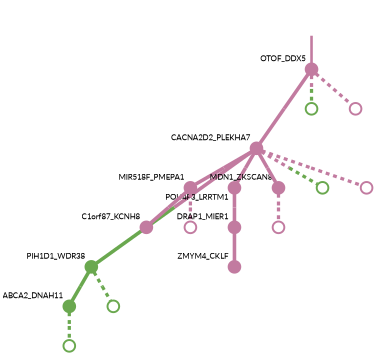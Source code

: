 strict digraph  {
graph[splines=false]; nodesep=0.7; rankdir=TB; ranksep=0.6; forcelabels=true; dpi=600; size=2.5;
0 [color="#c27ba0ff", fillcolor="#c27ba0ff", fixedsize=true, fontname=Lato, fontsize="12pt", height="0.25", label="", penwidth=3, shape=circle, style=filled, xlabel=OTOF_DDX5];
2 [color="#c27ba0ff", fillcolor="#c27ba0ff", fixedsize=true, fontname=Lato, fontsize="12pt", height="0.25", label="", penwidth=3, shape=circle, style=filled, xlabel=CACNA2D2_PLEKHA7];
10 [color="#6aa84fff", fillcolor="#6aa84fff", fixedsize=true, fontname=Lato, fontsize="12pt", height="0.25", label="", penwidth=3, shape=circle, style=solid, xlabel=""];
14 [color="#c27ba0ff", fillcolor="#c27ba0ff", fixedsize=true, fontname=Lato, fontsize="12pt", height="0.25", label="", penwidth=3, shape=circle, style=solid, xlabel=""];
1 [color="#6aa84fff", fillcolor="#6aa84fff", fixedsize=true, fontname=Lato, fontsize="12pt", height="0.25", label="", penwidth=3, shape=circle, style=filled, xlabel=PIH1D1_WDR38];
8 [color="#6aa84fff", fillcolor="#6aa84fff", fixedsize=true, fontname=Lato, fontsize="12pt", height="0.25", label="", penwidth=3, shape=circle, style=filled, xlabel=ABCA2_DNAH11];
11 [color="#6aa84fff", fillcolor="#6aa84fff", fixedsize=true, fontname=Lato, fontsize="12pt", height="0.25", label="", penwidth=3, shape=circle, style=solid, xlabel=""];
3 [color="#c27ba0ff", fillcolor="#c27ba0ff", fixedsize=true, fontname=Lato, fontsize="12pt", height="0.25", label="", penwidth=3, shape=circle, style=filled, xlabel=MIR518F_PMEPA1];
6 [color="#c27ba0ff", fillcolor="#c27ba0ff", fixedsize=true, fontname=Lato, fontsize="12pt", height="0.25", label="", penwidth=3, shape=circle, style=filled, xlabel=POU4F3_LRRTM1];
7 [color="#c27ba0ff", fillcolor="#c27ba0ff", fixedsize=true, fontname=Lato, fontsize="12pt", height="0.25", label="", penwidth=3, shape=circle, style=filled, xlabel=MDN1_ZKSCAN8];
12 [color="#6aa84fff", fillcolor="#6aa84fff", fixedsize=true, fontname=Lato, fontsize="12pt", height="0.25", label="", penwidth=3, shape=circle, style=solid, xlabel=""];
15 [color="#c27ba0ff", fillcolor="#c27ba0ff", fixedsize=true, fontname=Lato, fontsize="12pt", height="0.25", label="", penwidth=3, shape=circle, style=solid, xlabel=""];
5 [color="#c27ba0ff", fillcolor="#c27ba0ff", fixedsize=true, fontname=Lato, fontsize="12pt", height="0.25", label="", penwidth=3, shape=circle, style=filled, xlabel=C1orf87_KCNH8];
16 [color="#c27ba0ff", fillcolor="#c27ba0ff", fixedsize=true, fontname=Lato, fontsize="12pt", height="0.25", label="", penwidth=3, shape=circle, style=solid, xlabel=""];
4 [color="#c27ba0ff", fillcolor="#c27ba0ff", fixedsize=true, fontname=Lato, fontsize="12pt", height="0.25", label="", penwidth=3, shape=circle, style=filled, xlabel=DRAP1_MIER1];
9 [color="#c27ba0ff", fillcolor="#c27ba0ff", fixedsize=true, fontname=Lato, fontsize="12pt", height="0.25", label="", penwidth=3, shape=circle, style=filled, xlabel=ZMYM4_CKLF];
17 [color="#c27ba0ff", fillcolor="#c27ba0ff", fixedsize=true, fontname=Lato, fontsize="12pt", height="0.25", label="", penwidth=3, shape=circle, style=solid, xlabel=""];
13 [color="#6aa84fff", fillcolor="#6aa84fff", fixedsize=true, fontname=Lato, fontsize="12pt", height="0.25", label="", penwidth=3, shape=circle, style=solid, xlabel=""];
normal [label="", penwidth=3, style=invis, xlabel=OTOF_DDX5];
0 -> 2  [arrowsize=0, color="#c27ba0ff;0.5:#c27ba0ff", minlen="2.595238208770752", penwidth="5.5", style=solid];
0 -> 10  [arrowsize=0, color="#c27ba0ff;0.5:#6aa84fff", minlen="1.0595238208770752", penwidth=5, style=dashed];
0 -> 14  [arrowsize=0, color="#c27ba0ff;0.5:#c27ba0ff", minlen="1.0595238208770752", penwidth=5, style=dashed];
2 -> 1  [arrowsize=0, color="#c27ba0ff;0.5:#6aa84fff", minlen="3.0", penwidth="5.5", style=solid];
2 -> 3  [arrowsize=0, color="#c27ba0ff;0.5:#c27ba0ff", minlen="1.976190447807312", penwidth="5.5", style=solid];
2 -> 6  [arrowsize=0, color="#c27ba0ff;0.5:#c27ba0ff", minlen="1.2619047164916992", penwidth="5.5", style=solid];
2 -> 7  [arrowsize=0, color="#c27ba0ff;0.5:#c27ba0ff", minlen="1.2142857313156128", penwidth="5.5", style=solid];
2 -> 12  [arrowsize=0, color="#c27ba0ff;0.5:#6aa84fff", minlen="1.0595238208770752", penwidth=5, style=dashed];
2 -> 15  [arrowsize=0, color="#c27ba0ff;0.5:#c27ba0ff", minlen="1.0595238208770752", penwidth=5, style=dashed];
1 -> 8  [arrowsize=0, color="#6aa84fff;0.5:#6aa84fff", minlen="1.1428571939468384", penwidth="5.5", style=solid];
1 -> 11  [arrowsize=0, color="#6aa84fff;0.5:#6aa84fff", minlen="1.0595238208770752", penwidth=5, style=dashed];
8 -> 13  [arrowsize=0, color="#6aa84fff;0.5:#6aa84fff", minlen="1.0595238208770752", penwidth=5, style=dashed];
3 -> 5  [arrowsize=0, color="#c27ba0ff;0.5:#c27ba0ff", minlen="1.3333333730697632", penwidth="5.5", style=solid];
3 -> 16  [arrowsize=0, color="#c27ba0ff;0.5:#c27ba0ff", minlen="1.0595238208770752", penwidth=5, style=dashed];
6 -> 4  [arrowsize=0, color="#c27ba0ff;0.5:#c27ba0ff", minlen="1.3333333730697632", penwidth="5.5", style=solid];
7 -> 17  [arrowsize=0, color="#c27ba0ff;0.5:#c27ba0ff", minlen="1.0595238208770752", penwidth=5, style=dashed];
4 -> 9  [arrowsize=0, color="#c27ba0ff;0.5:#c27ba0ff", minlen="1.1190476417541504", penwidth="5.5", style=solid];
normal -> 0  [arrowsize=0, color="#c27ba0ff", label="", penwidth=4, style=solid];
}
